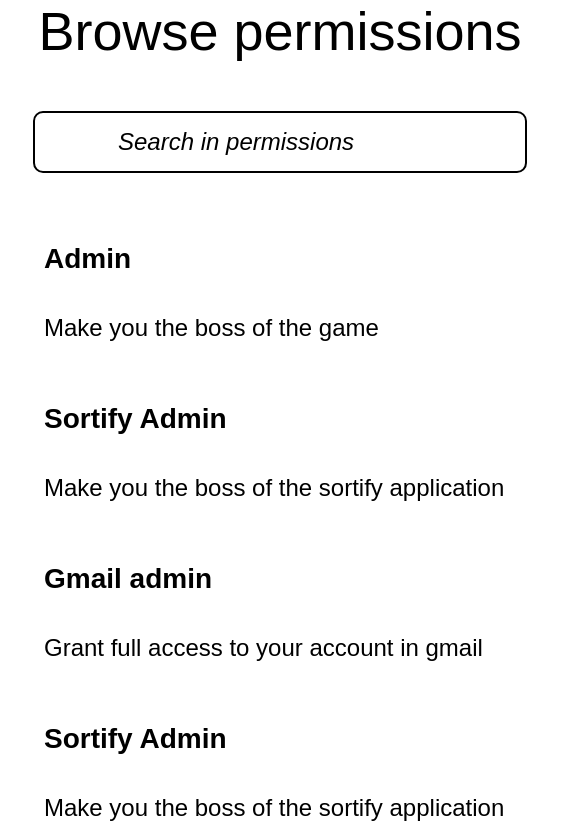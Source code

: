 <mxfile version="15.1.1" type="device"><diagram id="qFJOj7QY9XJzVFzNTm06" name="Page-1"><mxGraphModel dx="1422" dy="762" grid="1" gridSize="10" guides="1" tooltips="1" connect="1" arrows="1" fold="1" page="1" pageScale="1" pageWidth="827" pageHeight="1169" math="0" shadow="0"><root><mxCell id="0"/><mxCell id="1" parent="0"/><mxCell id="o_DAHVMmbWO1XulMihC9-1" value="&lt;font style=&quot;font-size: 27px&quot;&gt;Browse permissions&lt;/font&gt;" style="text;html=1;strokeColor=none;fillColor=none;align=center;verticalAlign=middle;whiteSpace=wrap;rounded=0;" vertex="1" parent="1"><mxGeometry x="274" y="80" width="280" height="20" as="geometry"/></mxCell><mxCell id="o_DAHVMmbWO1XulMihC9-2" value="&lt;blockquote style=&quot;margin: 0 0 0 40px ; border: none ; padding: 0px&quot;&gt;&lt;i&gt;Search in permissions&lt;/i&gt;&lt;/blockquote&gt;" style="rounded=1;whiteSpace=wrap;html=1;fillColor=#ffffff;align=left;" vertex="1" parent="1"><mxGeometry x="291" y="130" width="246" height="30" as="geometry"/></mxCell><mxCell id="o_DAHVMmbWO1XulMihC9-6" value="&lt;h1&gt;&lt;font style=&quot;font-size: 14px&quot;&gt;Admin&lt;/font&gt;&lt;/h1&gt;&lt;p&gt;Make you the boss of the game&lt;/p&gt;" style="text;html=1;strokeColor=none;fillColor=none;spacing=5;spacingTop=-20;whiteSpace=wrap;overflow=hidden;rounded=0;" vertex="1" parent="1"><mxGeometry x="291" y="180" width="259" height="70" as="geometry"/></mxCell><mxCell id="o_DAHVMmbWO1XulMihC9-7" value="&lt;h1&gt;&lt;font style=&quot;font-size: 14px&quot;&gt;Sortify Admin&lt;/font&gt;&lt;/h1&gt;&lt;p&gt;Make you the boss of the sortify application&lt;/p&gt;" style="text;html=1;strokeColor=none;fillColor=none;spacing=5;spacingTop=-20;whiteSpace=wrap;overflow=hidden;rounded=0;" vertex="1" parent="1"><mxGeometry x="291" y="260" width="259" height="70" as="geometry"/></mxCell><mxCell id="o_DAHVMmbWO1XulMihC9-8" value="&lt;h1&gt;&lt;font style=&quot;font-size: 14px&quot;&gt;Gmail admin&lt;/font&gt;&lt;/h1&gt;&lt;p&gt;Grant full access to your account in gmail&lt;/p&gt;" style="text;html=1;strokeColor=none;fillColor=none;spacing=5;spacingTop=-20;whiteSpace=wrap;overflow=hidden;rounded=0;" vertex="1" parent="1"><mxGeometry x="291" y="340" width="259" height="70" as="geometry"/></mxCell><mxCell id="o_DAHVMmbWO1XulMihC9-9" value="&lt;h1&gt;&lt;font style=&quot;font-size: 14px&quot;&gt;Sortify Admin&lt;/font&gt;&lt;/h1&gt;&lt;p&gt;Make you the boss of the sortify application&lt;/p&gt;" style="text;html=1;strokeColor=none;fillColor=none;spacing=5;spacingTop=-20;whiteSpace=wrap;overflow=hidden;rounded=0;" vertex="1" parent="1"><mxGeometry x="291" y="420" width="259" height="70" as="geometry"/></mxCell></root></mxGraphModel></diagram></mxfile>